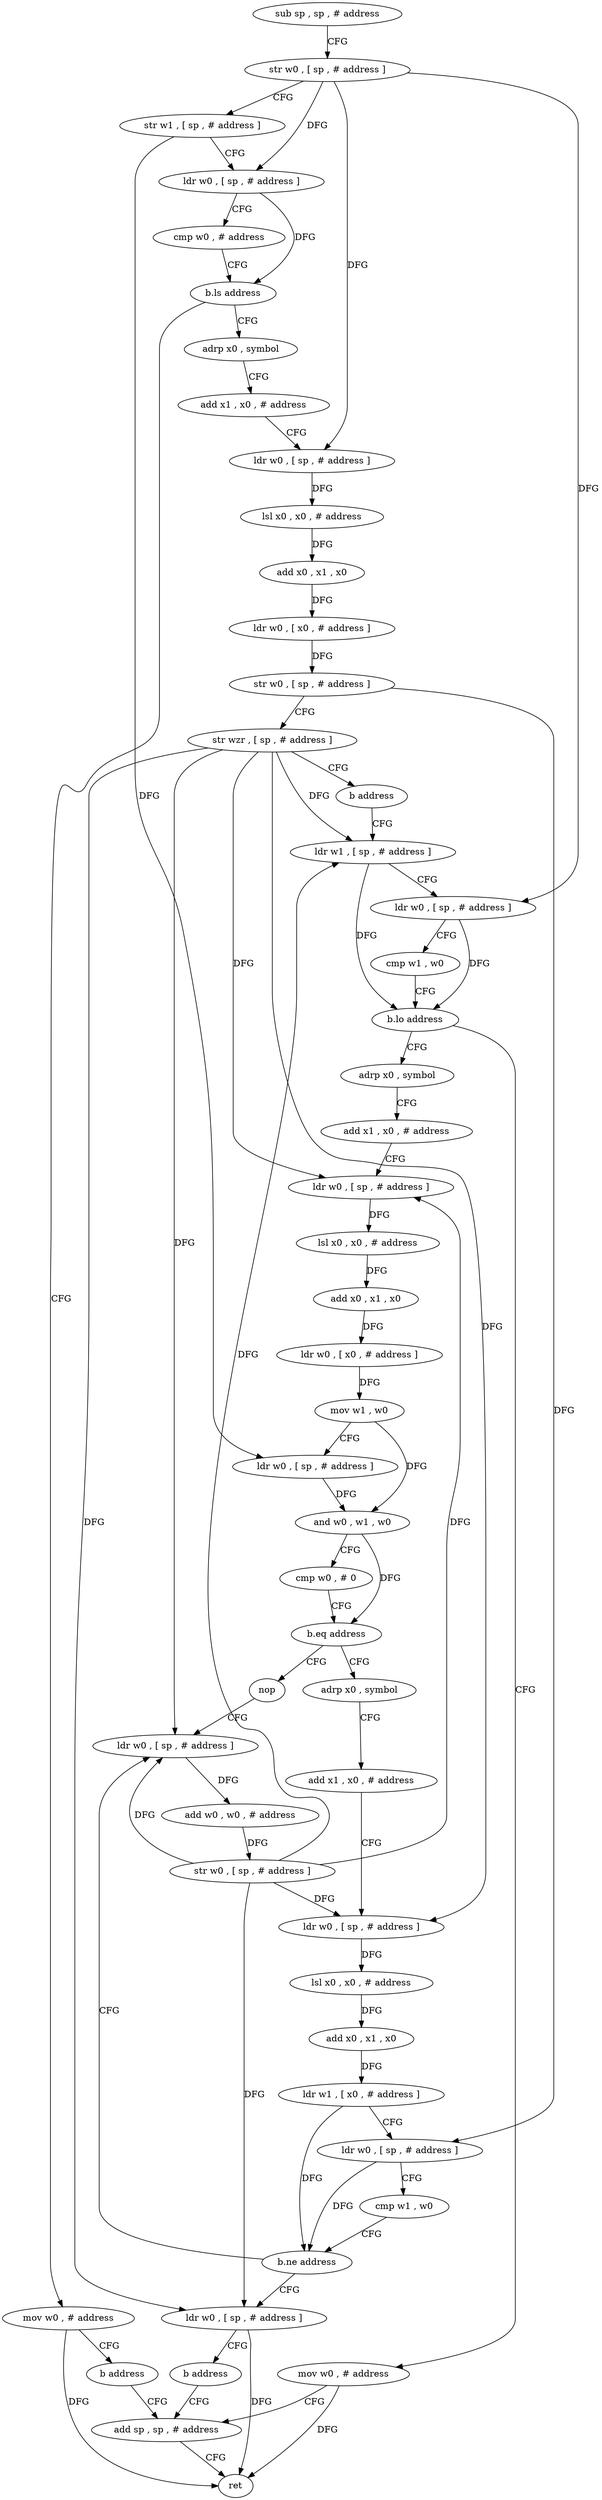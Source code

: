 digraph "func" {
"4296680" [label = "sub sp , sp , # address" ]
"4296684" [label = "str w0 , [ sp , # address ]" ]
"4296688" [label = "str w1 , [ sp , # address ]" ]
"4296692" [label = "ldr w0 , [ sp , # address ]" ]
"4296696" [label = "cmp w0 , # address" ]
"4296700" [label = "b.ls address" ]
"4296712" [label = "adrp x0 , symbol" ]
"4296704" [label = "mov w0 , # address" ]
"4296716" [label = "add x1 , x0 , # address" ]
"4296720" [label = "ldr w0 , [ sp , # address ]" ]
"4296724" [label = "lsl x0 , x0 , # address" ]
"4296728" [label = "add x0 , x1 , x0" ]
"4296732" [label = "ldr w0 , [ x0 , # address ]" ]
"4296736" [label = "str w0 , [ sp , # address ]" ]
"4296740" [label = "str wzr , [ sp , # address ]" ]
"4296744" [label = "b address" ]
"4296852" [label = "ldr w1 , [ sp , # address ]" ]
"4296708" [label = "b address" ]
"4296872" [label = "add sp , sp , # address" ]
"4296856" [label = "ldr w0 , [ sp , # address ]" ]
"4296860" [label = "cmp w1 , w0" ]
"4296864" [label = "b.lo address" ]
"4296748" [label = "adrp x0 , symbol" ]
"4296868" [label = "mov w0 , # address" ]
"4296876" [label = "ret" ]
"4296752" [label = "add x1 , x0 , # address" ]
"4296756" [label = "ldr w0 , [ sp , # address ]" ]
"4296760" [label = "lsl x0 , x0 , # address" ]
"4296764" [label = "add x0 , x1 , x0" ]
"4296768" [label = "ldr w0 , [ x0 , # address ]" ]
"4296772" [label = "mov w1 , w0" ]
"4296776" [label = "ldr w0 , [ sp , # address ]" ]
"4296780" [label = "and w0 , w1 , w0" ]
"4296784" [label = "cmp w0 , # 0" ]
"4296788" [label = "b.eq address" ]
"4296836" [label = "nop" ]
"4296792" [label = "adrp x0 , symbol" ]
"4296840" [label = "ldr w0 , [ sp , # address ]" ]
"4296796" [label = "add x1 , x0 , # address" ]
"4296800" [label = "ldr w0 , [ sp , # address ]" ]
"4296804" [label = "lsl x0 , x0 , # address" ]
"4296808" [label = "add x0 , x1 , x0" ]
"4296812" [label = "ldr w1 , [ x0 , # address ]" ]
"4296816" [label = "ldr w0 , [ sp , # address ]" ]
"4296820" [label = "cmp w1 , w0" ]
"4296824" [label = "b.ne address" ]
"4296828" [label = "ldr w0 , [ sp , # address ]" ]
"4296844" [label = "add w0 , w0 , # address" ]
"4296848" [label = "str w0 , [ sp , # address ]" ]
"4296832" [label = "b address" ]
"4296680" -> "4296684" [ label = "CFG" ]
"4296684" -> "4296688" [ label = "CFG" ]
"4296684" -> "4296692" [ label = "DFG" ]
"4296684" -> "4296720" [ label = "DFG" ]
"4296684" -> "4296856" [ label = "DFG" ]
"4296688" -> "4296692" [ label = "CFG" ]
"4296688" -> "4296776" [ label = "DFG" ]
"4296692" -> "4296696" [ label = "CFG" ]
"4296692" -> "4296700" [ label = "DFG" ]
"4296696" -> "4296700" [ label = "CFG" ]
"4296700" -> "4296712" [ label = "CFG" ]
"4296700" -> "4296704" [ label = "CFG" ]
"4296712" -> "4296716" [ label = "CFG" ]
"4296704" -> "4296708" [ label = "CFG" ]
"4296704" -> "4296876" [ label = "DFG" ]
"4296716" -> "4296720" [ label = "CFG" ]
"4296720" -> "4296724" [ label = "DFG" ]
"4296724" -> "4296728" [ label = "DFG" ]
"4296728" -> "4296732" [ label = "DFG" ]
"4296732" -> "4296736" [ label = "DFG" ]
"4296736" -> "4296740" [ label = "CFG" ]
"4296736" -> "4296816" [ label = "DFG" ]
"4296740" -> "4296744" [ label = "CFG" ]
"4296740" -> "4296852" [ label = "DFG" ]
"4296740" -> "4296756" [ label = "DFG" ]
"4296740" -> "4296800" [ label = "DFG" ]
"4296740" -> "4296840" [ label = "DFG" ]
"4296740" -> "4296828" [ label = "DFG" ]
"4296744" -> "4296852" [ label = "CFG" ]
"4296852" -> "4296856" [ label = "CFG" ]
"4296852" -> "4296864" [ label = "DFG" ]
"4296708" -> "4296872" [ label = "CFG" ]
"4296872" -> "4296876" [ label = "CFG" ]
"4296856" -> "4296860" [ label = "CFG" ]
"4296856" -> "4296864" [ label = "DFG" ]
"4296860" -> "4296864" [ label = "CFG" ]
"4296864" -> "4296748" [ label = "CFG" ]
"4296864" -> "4296868" [ label = "CFG" ]
"4296748" -> "4296752" [ label = "CFG" ]
"4296868" -> "4296872" [ label = "CFG" ]
"4296868" -> "4296876" [ label = "DFG" ]
"4296752" -> "4296756" [ label = "CFG" ]
"4296756" -> "4296760" [ label = "DFG" ]
"4296760" -> "4296764" [ label = "DFG" ]
"4296764" -> "4296768" [ label = "DFG" ]
"4296768" -> "4296772" [ label = "DFG" ]
"4296772" -> "4296776" [ label = "CFG" ]
"4296772" -> "4296780" [ label = "DFG" ]
"4296776" -> "4296780" [ label = "DFG" ]
"4296780" -> "4296784" [ label = "CFG" ]
"4296780" -> "4296788" [ label = "DFG" ]
"4296784" -> "4296788" [ label = "CFG" ]
"4296788" -> "4296836" [ label = "CFG" ]
"4296788" -> "4296792" [ label = "CFG" ]
"4296836" -> "4296840" [ label = "CFG" ]
"4296792" -> "4296796" [ label = "CFG" ]
"4296840" -> "4296844" [ label = "DFG" ]
"4296796" -> "4296800" [ label = "CFG" ]
"4296800" -> "4296804" [ label = "DFG" ]
"4296804" -> "4296808" [ label = "DFG" ]
"4296808" -> "4296812" [ label = "DFG" ]
"4296812" -> "4296816" [ label = "CFG" ]
"4296812" -> "4296824" [ label = "DFG" ]
"4296816" -> "4296820" [ label = "CFG" ]
"4296816" -> "4296824" [ label = "DFG" ]
"4296820" -> "4296824" [ label = "CFG" ]
"4296824" -> "4296840" [ label = "CFG" ]
"4296824" -> "4296828" [ label = "CFG" ]
"4296828" -> "4296832" [ label = "CFG" ]
"4296828" -> "4296876" [ label = "DFG" ]
"4296844" -> "4296848" [ label = "DFG" ]
"4296848" -> "4296852" [ label = "DFG" ]
"4296848" -> "4296756" [ label = "DFG" ]
"4296848" -> "4296800" [ label = "DFG" ]
"4296848" -> "4296840" [ label = "DFG" ]
"4296848" -> "4296828" [ label = "DFG" ]
"4296832" -> "4296872" [ label = "CFG" ]
}
